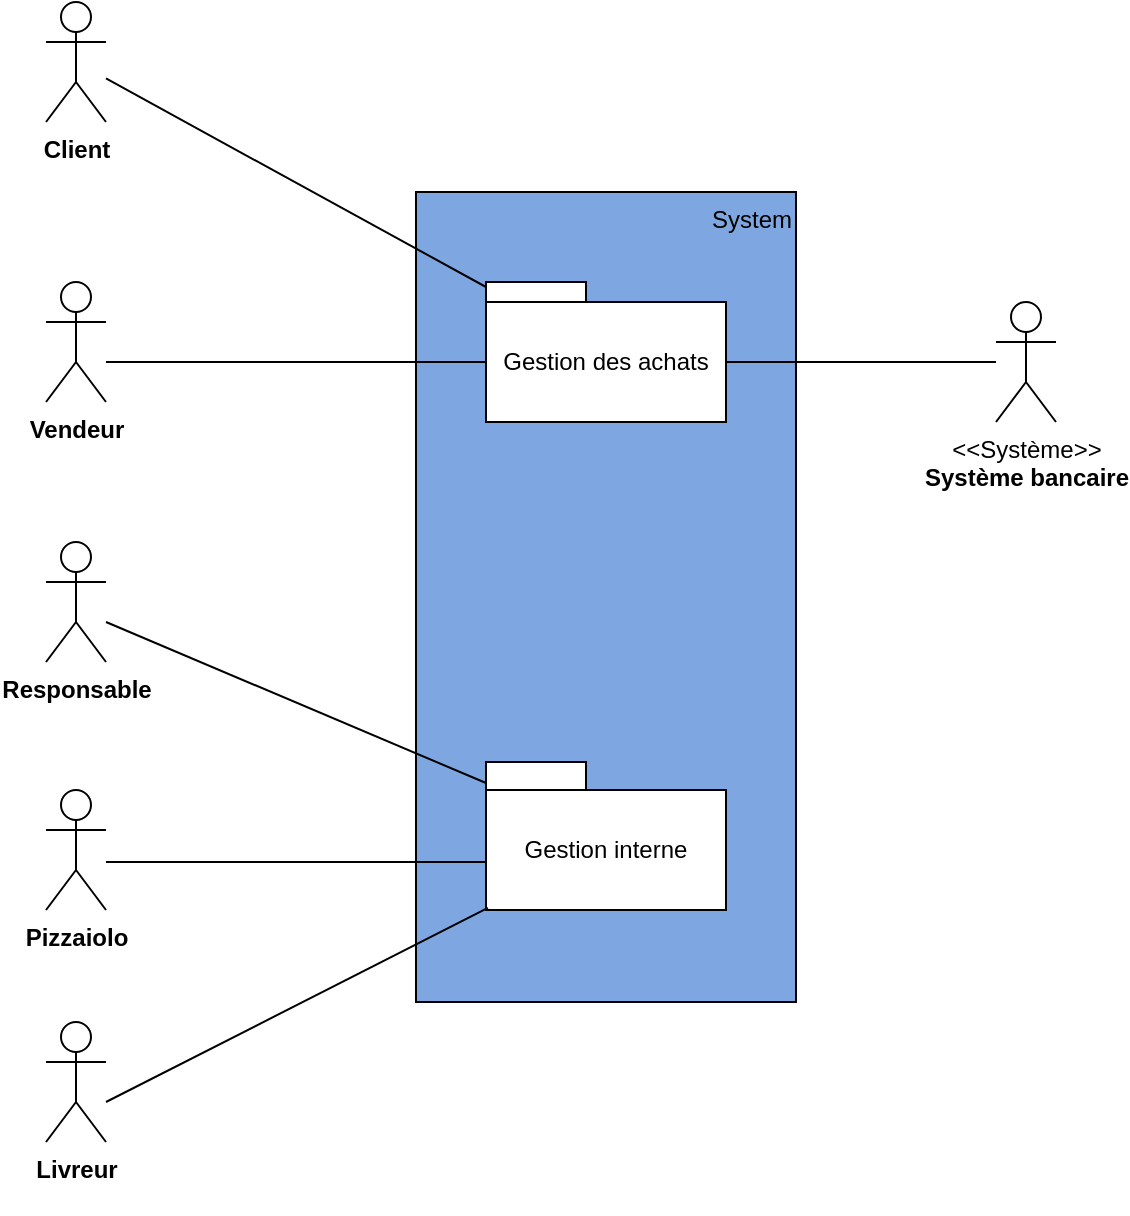 <mxfile version="10.6.2" type="device"><diagram id="9eALd4J_GHEErs4xFaMs" name="Page-1"><mxGraphModel dx="1874" dy="937" grid="1" gridSize="10" guides="1" tooltips="1" connect="1" arrows="1" fold="1" page="1" pageScale="1" pageWidth="827" pageHeight="1169" math="0" shadow="0"><root><mxCell id="0"/><mxCell id="1" parent="0"/><mxCell id="u3w5rWLGESQHwXFzNGqu-32" value="&lt;div style=&quot;text-align: right&quot;&gt;&lt;span&gt;System&lt;/span&gt;&lt;/div&gt;" style="whiteSpace=wrap;html=1;horizontal=1;fillColor=#7EA6E0;verticalAlign=top;labelPosition=center;verticalLabelPosition=middle;align=right;spacingLeft=325;" parent="1" vertex="1"><mxGeometry x="230" y="255" width="190" height="405" as="geometry"/></mxCell><mxCell id="u3w5rWLGESQHwXFzNGqu-1" value="&lt;b&gt;Client&lt;/b&gt;&lt;br&gt;" style="shape=umlActor;verticalLabelPosition=bottom;labelBackgroundColor=#ffffff;verticalAlign=top;html=1;outlineConnect=0;" parent="1" vertex="1"><mxGeometry x="45" y="160" width="30" height="60" as="geometry"/></mxCell><mxCell id="u3w5rWLGESQHwXFzNGqu-2" value="&lt;b&gt;Vendeur&lt;br&gt;&lt;/b&gt;&lt;br&gt;" style="shape=umlActor;verticalLabelPosition=bottom;labelBackgroundColor=#ffffff;verticalAlign=top;html=1;outlineConnect=0;" parent="1" vertex="1"><mxGeometry x="45" y="300" width="30" height="60" as="geometry"/></mxCell><mxCell id="u3w5rWLGESQHwXFzNGqu-3" value="&lt;b&gt;Responsable&lt;/b&gt;&lt;br&gt;" style="shape=umlActor;verticalLabelPosition=bottom;labelBackgroundColor=#ffffff;verticalAlign=top;html=1;outlineConnect=0;" parent="1" vertex="1"><mxGeometry x="45" y="430" width="30" height="60" as="geometry"/></mxCell><mxCell id="u3w5rWLGESQHwXFzNGqu-4" value="&lt;b&gt;Pizzaiolo&lt;/b&gt;" style="shape=umlActor;verticalLabelPosition=bottom;labelBackgroundColor=#ffffff;verticalAlign=top;html=1;outlineConnect=0;" parent="1" vertex="1"><mxGeometry x="45" y="554" width="30" height="60" as="geometry"/></mxCell><mxCell id="u3w5rWLGESQHwXFzNGqu-5" value="&lt;b&gt;Livreur&lt;br&gt;&lt;/b&gt;&lt;br&gt;" style="shape=umlActor;verticalLabelPosition=bottom;labelBackgroundColor=#ffffff;verticalAlign=top;html=1;outlineConnect=0;" parent="1" vertex="1"><mxGeometry x="45" y="670" width="30" height="60" as="geometry"/></mxCell><mxCell id="u3w5rWLGESQHwXFzNGqu-6" value="Gestion des achats&lt;br&gt;" style="rounded=0;whiteSpace=wrap;html=1;" parent="1" vertex="1"><mxGeometry x="265" y="310" width="120" height="60" as="geometry"/></mxCell><mxCell id="u3w5rWLGESQHwXFzNGqu-7" value="" style="rounded=0;whiteSpace=wrap;html=1;" parent="1" vertex="1"><mxGeometry x="265" y="300" width="50" height="10" as="geometry"/></mxCell><mxCell id="u3w5rWLGESQHwXFzNGqu-8" value="Gestion interne" style="rounded=0;whiteSpace=wrap;html=1;" parent="1" vertex="1"><mxGeometry x="265" y="554" width="120" height="60" as="geometry"/></mxCell><mxCell id="u3w5rWLGESQHwXFzNGqu-9" value="" style="rounded=0;whiteSpace=wrap;html=1;" parent="1" vertex="1"><mxGeometry x="265" y="540" width="50" height="14" as="geometry"/></mxCell><mxCell id="u3w5rWLGESQHwXFzNGqu-28" value="" style="edgeStyle=orthogonalEdgeStyle;rounded=0;orthogonalLoop=1;jettySize=auto;html=1;endArrow=none;endFill=0;" parent="1" source="u3w5rWLGESQHwXFzNGqu-12" target="u3w5rWLGESQHwXFzNGqu-6" edge="1"><mxGeometry relative="1" as="geometry"><mxPoint x="710" y="450" as="targetPoint"/></mxGeometry></mxCell><mxCell id="u3w5rWLGESQHwXFzNGqu-12" value="&amp;lt;&amp;lt;Système&amp;gt;&amp;gt;&lt;br&gt;&lt;b&gt;Système bancaire&lt;br&gt;&lt;/b&gt;&lt;br&gt;" style="shape=umlActor;verticalLabelPosition=bottom;labelBackgroundColor=#ffffff;verticalAlign=top;html=1;outlineConnect=0;" parent="1" vertex="1"><mxGeometry x="520" y="310" width="30" height="60" as="geometry"/></mxCell><mxCell id="u3w5rWLGESQHwXFzNGqu-20" value="" style="endArrow=none;html=1;entryX=0;entryY=0.5;entryDx=0;entryDy=0;endFill=0;" parent="1" target="u3w5rWLGESQHwXFzNGqu-6" edge="1"><mxGeometry width="50" height="50" relative="1" as="geometry"><mxPoint x="75" y="340" as="sourcePoint"/><mxPoint x="272" y="377" as="targetPoint"/></mxGeometry></mxCell><mxCell id="u3w5rWLGESQHwXFzNGqu-21" value="" style="endArrow=none;html=1;endFill=0;entryX=0;entryY=0.25;entryDx=0;entryDy=0;" parent="1" source="u3w5rWLGESQHwXFzNGqu-1" target="u3w5rWLGESQHwXFzNGqu-7" edge="1"><mxGeometry width="50" height="50" relative="1" as="geometry"><mxPoint x="85" y="350" as="sourcePoint"/><mxPoint x="275" y="350" as="targetPoint"/></mxGeometry></mxCell><mxCell id="u3w5rWLGESQHwXFzNGqu-22" value="" style="endArrow=none;html=1;entryX=0;entryY=0.75;entryDx=0;entryDy=0;endFill=0;" parent="1" target="u3w5rWLGESQHwXFzNGqu-9" edge="1"><mxGeometry width="50" height="50" relative="1" as="geometry"><mxPoint x="75" y="470" as="sourcePoint"/><mxPoint x="272" y="377" as="targetPoint"/></mxGeometry></mxCell><mxCell id="u3w5rWLGESQHwXFzNGqu-23" value="" style="endArrow=none;html=1;endFill=0;" parent="1" edge="1"><mxGeometry width="50" height="50" relative="1" as="geometry"><mxPoint x="75" y="590" as="sourcePoint"/><mxPoint x="265" y="590" as="targetPoint"/></mxGeometry></mxCell><mxCell id="u3w5rWLGESQHwXFzNGqu-24" value="" style="endArrow=none;html=1;endFill=0;entryX=0.008;entryY=0.983;entryDx=0;entryDy=0;entryPerimeter=0;" parent="1" target="u3w5rWLGESQHwXFzNGqu-8" edge="1"><mxGeometry width="50" height="50" relative="1" as="geometry"><mxPoint x="75" y="710" as="sourcePoint"/><mxPoint x="275" y="600" as="targetPoint"/></mxGeometry></mxCell></root></mxGraphModel></diagram></mxfile>